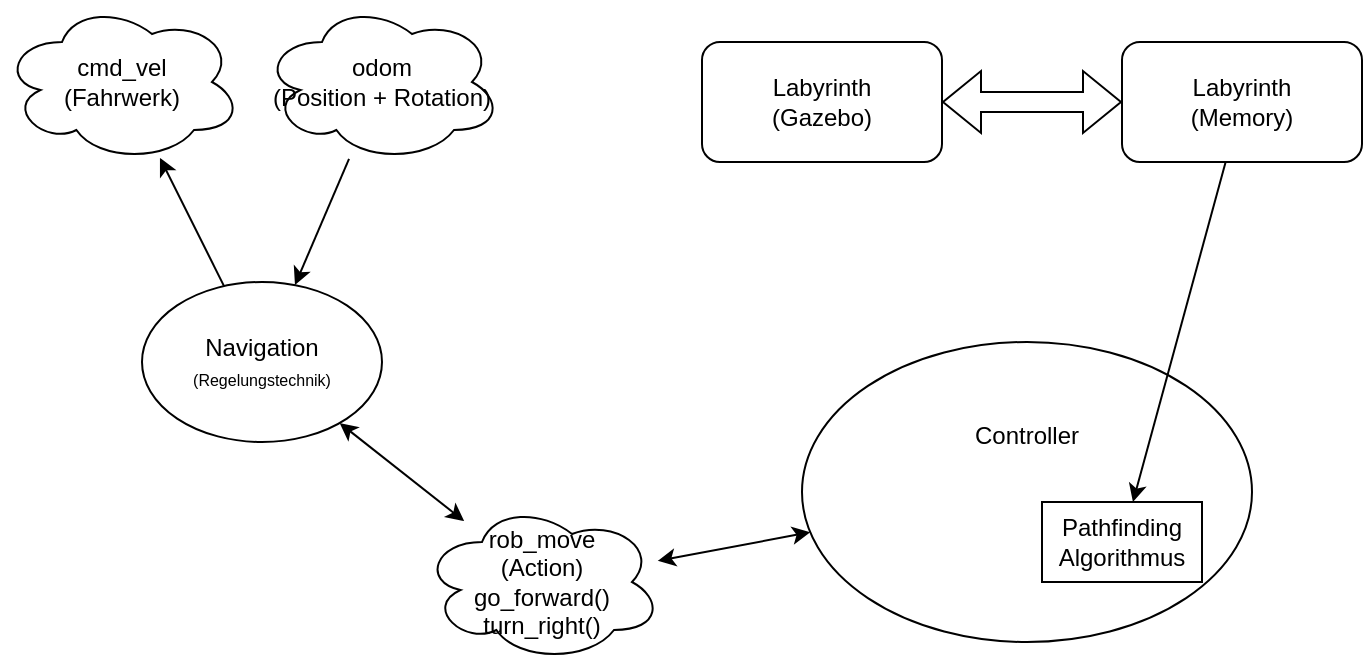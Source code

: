 <mxfile version="24.5.2" type="device">
  <diagram name="Page-1" id="PmaLvv--wLHYzBkFVZ5g">
    <mxGraphModel dx="1807" dy="656" grid="1" gridSize="10" guides="1" tooltips="1" connect="1" arrows="1" fold="1" page="1" pageScale="1" pageWidth="850" pageHeight="1100" math="0" shadow="0">
      <root>
        <mxCell id="0" />
        <mxCell id="1" parent="0" />
        <mxCell id="sftmzMtyflJe7RCJyRi7-1" value="Labyrinth&lt;br&gt;(Gazebo)" style="rounded=1;whiteSpace=wrap;html=1;" vertex="1" parent="1">
          <mxGeometry x="120" y="330" width="120" height="60" as="geometry" />
        </mxCell>
        <mxCell id="sftmzMtyflJe7RCJyRi7-2" value="Labyrinth&lt;br&gt;(Memory)" style="rounded=1;whiteSpace=wrap;html=1;" vertex="1" parent="1">
          <mxGeometry x="330" y="330" width="120" height="60" as="geometry" />
        </mxCell>
        <mxCell id="sftmzMtyflJe7RCJyRi7-3" value="" style="shape=flexArrow;endArrow=classic;startArrow=classic;html=1;rounded=0;" edge="1" parent="1" source="sftmzMtyflJe7RCJyRi7-1" target="sftmzMtyflJe7RCJyRi7-2">
          <mxGeometry width="100" height="100" relative="1" as="geometry">
            <mxPoint x="160" y="500" as="sourcePoint" />
            <mxPoint x="260" y="400" as="targetPoint" />
          </mxGeometry>
        </mxCell>
        <mxCell id="sftmzMtyflJe7RCJyRi7-9" value="Controller&lt;br&gt;&lt;br&gt;&lt;br&gt;&lt;br&gt;&lt;div&gt;&lt;br/&gt;&lt;/div&gt;" style="ellipse;whiteSpace=wrap;html=1;" vertex="1" parent="1">
          <mxGeometry x="170" y="480" width="225" height="150" as="geometry" />
        </mxCell>
        <mxCell id="sftmzMtyflJe7RCJyRi7-7" value="" style="endArrow=classic;html=1;rounded=0;" edge="1" parent="1" source="sftmzMtyflJe7RCJyRi7-2" target="sftmzMtyflJe7RCJyRi7-32">
          <mxGeometry width="50" height="50" relative="1" as="geometry">
            <mxPoint x="320" y="450" as="sourcePoint" />
            <mxPoint x="403.866" y="450.21" as="targetPoint" />
          </mxGeometry>
        </mxCell>
        <mxCell id="sftmzMtyflJe7RCJyRi7-11" value="Navigation&lt;br&gt;&lt;font style=&quot;font-size: 8px;&quot;&gt;(Regelungstechnik)&lt;/font&gt;" style="ellipse;whiteSpace=wrap;html=1;" vertex="1" parent="1">
          <mxGeometry x="-160" y="450" width="120" height="80" as="geometry" />
        </mxCell>
        <mxCell id="sftmzMtyflJe7RCJyRi7-29" value="" style="endArrow=classic;html=1;rounded=0;" edge="1" parent="1" source="sftmzMtyflJe7RCJyRi7-41" target="sftmzMtyflJe7RCJyRi7-11">
          <mxGeometry width="50" height="50" relative="1" as="geometry">
            <mxPoint x="-100" y="410" as="sourcePoint" />
            <mxPoint x="-230" y="560" as="targetPoint" />
          </mxGeometry>
        </mxCell>
        <mxCell id="sftmzMtyflJe7RCJyRi7-30" value="" style="endArrow=classic;html=1;rounded=0;" edge="1" parent="1" source="sftmzMtyflJe7RCJyRi7-11" target="sftmzMtyflJe7RCJyRi7-42">
          <mxGeometry width="50" height="50" relative="1" as="geometry">
            <mxPoint x="-290" y="590" as="sourcePoint" />
            <mxPoint x="-201.126" y="470.469" as="targetPoint" />
          </mxGeometry>
        </mxCell>
        <mxCell id="sftmzMtyflJe7RCJyRi7-32" value="Pathfinding Algorithmus" style="rounded=0;whiteSpace=wrap;html=1;" vertex="1" parent="1">
          <mxGeometry x="290" y="560" width="80" height="40" as="geometry" />
        </mxCell>
        <mxCell id="sftmzMtyflJe7RCJyRi7-33" value="rob_move&lt;br&gt;(Action)&lt;br&gt;go_forward()&lt;br&gt;turn_right()" style="ellipse;shape=cloud;whiteSpace=wrap;html=1;" vertex="1" parent="1">
          <mxGeometry x="-20" y="560" width="120" height="80" as="geometry" />
        </mxCell>
        <mxCell id="sftmzMtyflJe7RCJyRi7-39" value="" style="endArrow=classic;startArrow=classic;html=1;rounded=0;" edge="1" parent="1" source="sftmzMtyflJe7RCJyRi7-33" target="sftmzMtyflJe7RCJyRi7-9">
          <mxGeometry width="50" height="50" relative="1" as="geometry">
            <mxPoint y="800" as="sourcePoint" />
            <mxPoint x="50" y="750" as="targetPoint" />
          </mxGeometry>
        </mxCell>
        <mxCell id="sftmzMtyflJe7RCJyRi7-40" value="" style="endArrow=classic;startArrow=classic;html=1;rounded=0;" edge="1" parent="1" source="sftmzMtyflJe7RCJyRi7-33" target="sftmzMtyflJe7RCJyRi7-11">
          <mxGeometry width="50" height="50" relative="1" as="geometry">
            <mxPoint x="-180" y="700" as="sourcePoint" />
            <mxPoint x="-130" y="650" as="targetPoint" />
          </mxGeometry>
        </mxCell>
        <mxCell id="sftmzMtyflJe7RCJyRi7-41" value="&lt;div&gt;odom&lt;/div&gt;&lt;div&gt;(Position + Rotation)&lt;br&gt;&lt;/div&gt;" style="ellipse;shape=cloud;whiteSpace=wrap;html=1;" vertex="1" parent="1">
          <mxGeometry x="-100" y="310" width="120" height="80" as="geometry" />
        </mxCell>
        <mxCell id="sftmzMtyflJe7RCJyRi7-42" value="cmd_vel&lt;br&gt;(Fahrwerk)" style="ellipse;shape=cloud;whiteSpace=wrap;html=1;" vertex="1" parent="1">
          <mxGeometry x="-230" y="310" width="120" height="80" as="geometry" />
        </mxCell>
      </root>
    </mxGraphModel>
  </diagram>
</mxfile>
